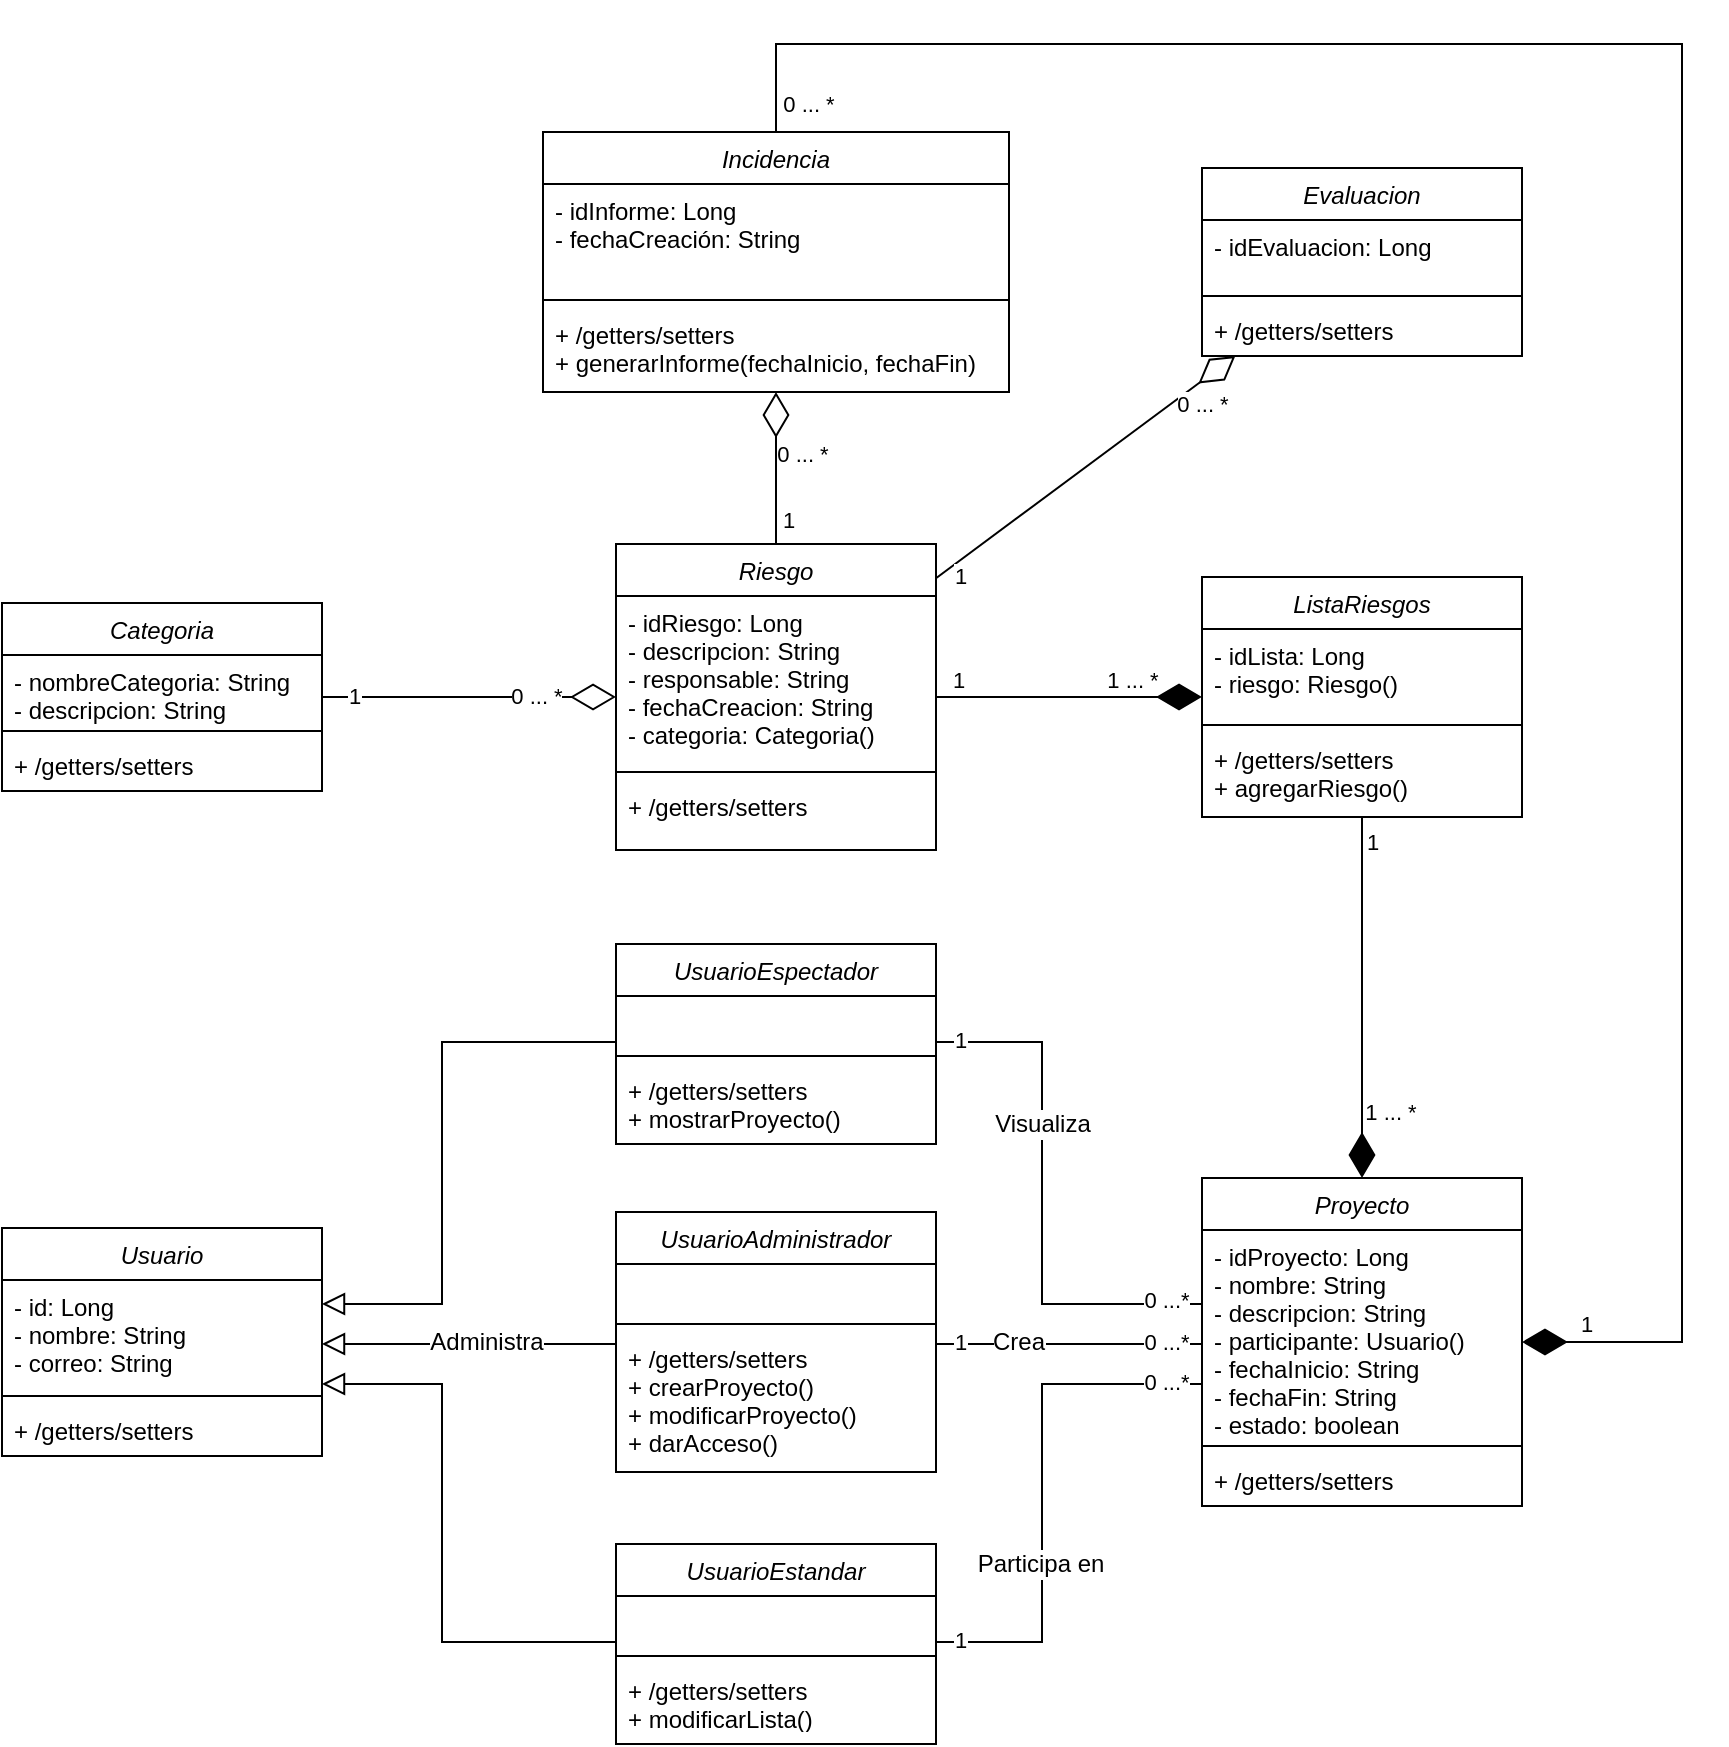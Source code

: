 <mxfile version="24.7.17">
  <diagram id="C5RBs43oDa-KdzZeNtuy" name="Page-1">
    <mxGraphModel dx="1034" dy="461" grid="1" gridSize="10" guides="1" tooltips="1" connect="1" arrows="1" fold="1" page="1" pageScale="1" pageWidth="827" pageHeight="1169" math="0" shadow="0">
      <root>
        <mxCell id="WIyWlLk6GJQsqaUBKTNV-0" />
        <mxCell id="WIyWlLk6GJQsqaUBKTNV-1" parent="WIyWlLk6GJQsqaUBKTNV-0" />
        <mxCell id="AexJaZ2pixQEeQAk4NjD-65" style="edgeStyle=orthogonalEdgeStyle;rounded=0;orthogonalLoop=1;jettySize=auto;html=1;endArrow=diamondThin;endFill=0;endSize=20;" parent="WIyWlLk6GJQsqaUBKTNV-1" source="zkfFHV4jXpPFQw0GAbJ--0" target="AexJaZ2pixQEeQAk4NjD-54" edge="1">
          <mxGeometry relative="1" as="geometry" />
        </mxCell>
        <mxCell id="AexJaZ2pixQEeQAk4NjD-106" value="1" style="edgeLabel;html=1;align=center;verticalAlign=middle;resizable=0;points=[];" parent="AexJaZ2pixQEeQAk4NjD-65" vertex="1" connectable="0">
          <mxGeometry x="-0.649" relative="1" as="geometry">
            <mxPoint x="6" y="1" as="offset" />
          </mxGeometry>
        </mxCell>
        <mxCell id="AexJaZ2pixQEeQAk4NjD-107" value="0 ... *" style="edgeLabel;html=1;align=center;verticalAlign=middle;resizable=0;points=[];" parent="AexJaZ2pixQEeQAk4NjD-65" vertex="1" connectable="0">
          <mxGeometry x="0.199" y="1" relative="1" as="geometry">
            <mxPoint x="14" as="offset" />
          </mxGeometry>
        </mxCell>
        <mxCell id="AexJaZ2pixQEeQAk4NjD-76" style="edgeStyle=orthogonalEdgeStyle;rounded=0;orthogonalLoop=1;jettySize=auto;html=1;endArrow=diamondThin;endFill=1;endSize=20;" parent="WIyWlLk6GJQsqaUBKTNV-1" source="zkfFHV4jXpPFQw0GAbJ--0" target="AexJaZ2pixQEeQAk4NjD-48" edge="1">
          <mxGeometry relative="1" as="geometry" />
        </mxCell>
        <mxCell id="AexJaZ2pixQEeQAk4NjD-110" value="1" style="edgeLabel;html=1;align=center;verticalAlign=middle;resizable=0;points=[];" parent="AexJaZ2pixQEeQAk4NjD-76" vertex="1" connectable="0">
          <mxGeometry x="-0.832" relative="1" as="geometry">
            <mxPoint y="-9" as="offset" />
          </mxGeometry>
        </mxCell>
        <mxCell id="AexJaZ2pixQEeQAk4NjD-111" value="1 ... *" style="edgeLabel;html=1;align=center;verticalAlign=middle;resizable=0;points=[];" parent="AexJaZ2pixQEeQAk4NjD-76" vertex="1" connectable="0">
          <mxGeometry x="0.439" y="1" relative="1" as="geometry">
            <mxPoint x="2" y="-8" as="offset" />
          </mxGeometry>
        </mxCell>
        <mxCell id="AexJaZ2pixQEeQAk4NjD-80" style="rounded=0;orthogonalLoop=1;jettySize=auto;html=1;endArrow=diamondThin;endFill=0;endSize=20;" parent="WIyWlLk6GJQsqaUBKTNV-1" source="zkfFHV4jXpPFQw0GAbJ--0" target="AexJaZ2pixQEeQAk4NjD-0" edge="1">
          <mxGeometry relative="1" as="geometry" />
        </mxCell>
        <mxCell id="AexJaZ2pixQEeQAk4NjD-108" value="1" style="edgeLabel;html=1;align=center;verticalAlign=middle;resizable=0;points=[];" parent="AexJaZ2pixQEeQAk4NjD-80" vertex="1" connectable="0">
          <mxGeometry x="-0.853" y="-1" relative="1" as="geometry">
            <mxPoint y="6" as="offset" />
          </mxGeometry>
        </mxCell>
        <mxCell id="AexJaZ2pixQEeQAk4NjD-109" value="0 ... *" style="edgeLabel;html=1;align=center;verticalAlign=middle;resizable=0;points=[];" parent="AexJaZ2pixQEeQAk4NjD-80" vertex="1" connectable="0">
          <mxGeometry x="0.641" y="-1" relative="1" as="geometry">
            <mxPoint x="9" y="3" as="offset" />
          </mxGeometry>
        </mxCell>
        <mxCell id="zkfFHV4jXpPFQw0GAbJ--0" value="Riesgo" style="swimlane;fontStyle=2;align=center;verticalAlign=top;childLayout=stackLayout;horizontal=1;startSize=26;horizontalStack=0;resizeParent=1;resizeLast=0;collapsible=1;marginBottom=0;rounded=0;shadow=0;strokeWidth=1;" parent="WIyWlLk6GJQsqaUBKTNV-1" vertex="1">
          <mxGeometry x="347" y="470" width="160" height="153" as="geometry">
            <mxRectangle x="230" y="140" width="160" height="26" as="alternateBounds" />
          </mxGeometry>
        </mxCell>
        <mxCell id="zkfFHV4jXpPFQw0GAbJ--1" value="- idRiesgo: Long&#xa;- descripcion: String&#xa;- responsable: String&#xa;- fechaCreacion: String&#xa;- categoria: Categoria()" style="text;align=left;verticalAlign=top;spacingLeft=4;spacingRight=4;overflow=hidden;rotatable=0;points=[[0,0.5],[1,0.5]];portConstraint=eastwest;" parent="zkfFHV4jXpPFQw0GAbJ--0" vertex="1">
          <mxGeometry y="26" width="160" height="84" as="geometry" />
        </mxCell>
        <mxCell id="zkfFHV4jXpPFQw0GAbJ--4" value="" style="line;html=1;strokeWidth=1;align=left;verticalAlign=middle;spacingTop=-1;spacingLeft=3;spacingRight=3;rotatable=0;labelPosition=right;points=[];portConstraint=eastwest;" parent="zkfFHV4jXpPFQw0GAbJ--0" vertex="1">
          <mxGeometry y="110" width="160" height="8" as="geometry" />
        </mxCell>
        <mxCell id="zkfFHV4jXpPFQw0GAbJ--5" value="+ /getters/setters" style="text;align=left;verticalAlign=top;spacingLeft=4;spacingRight=4;overflow=hidden;rotatable=0;points=[[0,0.5],[1,0.5]];portConstraint=eastwest;" parent="zkfFHV4jXpPFQw0GAbJ--0" vertex="1">
          <mxGeometry y="118" width="160" height="26" as="geometry" />
        </mxCell>
        <mxCell id="AexJaZ2pixQEeQAk4NjD-0" value="Evaluacion" style="swimlane;fontStyle=2;align=center;verticalAlign=top;childLayout=stackLayout;horizontal=1;startSize=26;horizontalStack=0;resizeParent=1;resizeLast=0;collapsible=1;marginBottom=0;rounded=0;shadow=0;strokeWidth=1;" parent="WIyWlLk6GJQsqaUBKTNV-1" vertex="1">
          <mxGeometry x="640" y="282" width="160" height="94" as="geometry">
            <mxRectangle x="230" y="140" width="160" height="26" as="alternateBounds" />
          </mxGeometry>
        </mxCell>
        <mxCell id="AexJaZ2pixQEeQAk4NjD-1" value="- idEvaluacion: Long" style="text;align=left;verticalAlign=top;spacingLeft=4;spacingRight=4;overflow=hidden;rotatable=0;points=[[0,0.5],[1,0.5]];portConstraint=eastwest;" parent="AexJaZ2pixQEeQAk4NjD-0" vertex="1">
          <mxGeometry y="26" width="160" height="34" as="geometry" />
        </mxCell>
        <mxCell id="AexJaZ2pixQEeQAk4NjD-4" value="" style="line;html=1;strokeWidth=1;align=left;verticalAlign=middle;spacingTop=-1;spacingLeft=3;spacingRight=3;rotatable=0;labelPosition=right;points=[];portConstraint=eastwest;" parent="AexJaZ2pixQEeQAk4NjD-0" vertex="1">
          <mxGeometry y="60" width="160" height="8" as="geometry" />
        </mxCell>
        <mxCell id="AexJaZ2pixQEeQAk4NjD-5" value="+ /getters/setters" style="text;align=left;verticalAlign=top;spacingLeft=4;spacingRight=4;overflow=hidden;rotatable=0;points=[[0,0.5],[1,0.5]];portConstraint=eastwest;" parent="AexJaZ2pixQEeQAk4NjD-0" vertex="1">
          <mxGeometry y="68" width="160" height="26" as="geometry" />
        </mxCell>
        <mxCell id="AexJaZ2pixQEeQAk4NjD-73" style="edgeStyle=orthogonalEdgeStyle;rounded=0;orthogonalLoop=1;jettySize=auto;html=1;endArrow=diamondThin;endFill=0;endSize=20;" parent="WIyWlLk6GJQsqaUBKTNV-1" source="AexJaZ2pixQEeQAk4NjD-6" target="zkfFHV4jXpPFQw0GAbJ--0" edge="1">
          <mxGeometry relative="1" as="geometry" />
        </mxCell>
        <mxCell id="AexJaZ2pixQEeQAk4NjD-104" value="1" style="edgeLabel;html=1;align=center;verticalAlign=middle;resizable=0;points=[];" parent="AexJaZ2pixQEeQAk4NjD-73" vertex="1" connectable="0">
          <mxGeometry x="-0.784" y="1" relative="1" as="geometry">
            <mxPoint as="offset" />
          </mxGeometry>
        </mxCell>
        <mxCell id="AexJaZ2pixQEeQAk4NjD-105" value="0 ... *" style="edgeLabel;html=1;align=center;verticalAlign=middle;resizable=0;points=[];" parent="AexJaZ2pixQEeQAk4NjD-73" vertex="1" connectable="0">
          <mxGeometry x="0.522" relative="1" as="geometry">
            <mxPoint x="-5" y="-1" as="offset" />
          </mxGeometry>
        </mxCell>
        <mxCell id="AexJaZ2pixQEeQAk4NjD-6" value="Categoria" style="swimlane;fontStyle=2;align=center;verticalAlign=top;childLayout=stackLayout;horizontal=1;startSize=26;horizontalStack=0;resizeParent=1;resizeLast=0;collapsible=1;marginBottom=0;rounded=0;shadow=0;strokeWidth=1;" parent="WIyWlLk6GJQsqaUBKTNV-1" vertex="1">
          <mxGeometry x="40" y="499.5" width="160" height="94" as="geometry">
            <mxRectangle x="230" y="140" width="160" height="26" as="alternateBounds" />
          </mxGeometry>
        </mxCell>
        <mxCell id="AexJaZ2pixQEeQAk4NjD-7" value="- nombreCategoria: String&#xa;- descripcion: String&#xa;" style="text;align=left;verticalAlign=top;spacingLeft=4;spacingRight=4;overflow=hidden;rotatable=0;points=[[0,0.5],[1,0.5]];portConstraint=eastwest;" parent="AexJaZ2pixQEeQAk4NjD-6" vertex="1">
          <mxGeometry y="26" width="160" height="34" as="geometry" />
        </mxCell>
        <mxCell id="AexJaZ2pixQEeQAk4NjD-10" value="" style="line;html=1;strokeWidth=1;align=left;verticalAlign=middle;spacingTop=-1;spacingLeft=3;spacingRight=3;rotatable=0;labelPosition=right;points=[];portConstraint=eastwest;" parent="AexJaZ2pixQEeQAk4NjD-6" vertex="1">
          <mxGeometry y="60" width="160" height="8" as="geometry" />
        </mxCell>
        <mxCell id="AexJaZ2pixQEeQAk4NjD-11" value="+ /getters/setters" style="text;align=left;verticalAlign=top;spacingLeft=4;spacingRight=4;overflow=hidden;rotatable=0;points=[[0,0.5],[1,0.5]];portConstraint=eastwest;" parent="AexJaZ2pixQEeQAk4NjD-6" vertex="1">
          <mxGeometry y="68" width="160" height="26" as="geometry" />
        </mxCell>
        <mxCell id="AexJaZ2pixQEeQAk4NjD-85" style="edgeStyle=orthogonalEdgeStyle;rounded=0;orthogonalLoop=1;jettySize=auto;html=1;endArrow=block;endFill=0;endSize=9;" parent="WIyWlLk6GJQsqaUBKTNV-1" source="AexJaZ2pixQEeQAk4NjD-18" edge="1">
          <mxGeometry relative="1" as="geometry">
            <mxPoint x="200" y="890" as="targetPoint" />
            <Array as="points">
              <mxPoint x="260" y="1019" />
              <mxPoint x="260" y="890" />
            </Array>
          </mxGeometry>
        </mxCell>
        <mxCell id="AexJaZ2pixQEeQAk4NjD-88" style="edgeStyle=orthogonalEdgeStyle;rounded=0;orthogonalLoop=1;jettySize=auto;html=1;endArrow=none;endFill=0;" parent="WIyWlLk6GJQsqaUBKTNV-1" source="AexJaZ2pixQEeQAk4NjD-18" target="AexJaZ2pixQEeQAk4NjD-42" edge="1">
          <mxGeometry relative="1" as="geometry">
            <Array as="points">
              <mxPoint x="560" y="1019" />
              <mxPoint x="560" y="890" />
            </Array>
          </mxGeometry>
        </mxCell>
        <mxCell id="AexJaZ2pixQEeQAk4NjD-90" value="&lt;font style=&quot;font-size: 12px;&quot;&gt;Participa en&lt;/font&gt;" style="edgeLabel;html=1;align=center;verticalAlign=middle;resizable=0;points=[];" parent="AexJaZ2pixQEeQAk4NjD-88" vertex="1" connectable="0">
          <mxGeometry x="-0.35" y="1" relative="1" as="geometry">
            <mxPoint y="-7" as="offset" />
          </mxGeometry>
        </mxCell>
        <mxCell id="AexJaZ2pixQEeQAk4NjD-98" value="1" style="edgeLabel;html=1;align=center;verticalAlign=middle;resizable=0;points=[];" parent="AexJaZ2pixQEeQAk4NjD-88" vertex="1" connectable="0">
          <mxGeometry x="-0.913" y="1" relative="1" as="geometry">
            <mxPoint as="offset" />
          </mxGeometry>
        </mxCell>
        <mxCell id="AexJaZ2pixQEeQAk4NjD-99" value="0 ...*" style="edgeLabel;html=1;align=center;verticalAlign=middle;resizable=0;points=[];" parent="AexJaZ2pixQEeQAk4NjD-88" vertex="1" connectable="0">
          <mxGeometry x="0.898" y="-1" relative="1" as="geometry">
            <mxPoint x="-5" y="-2" as="offset" />
          </mxGeometry>
        </mxCell>
        <mxCell id="AexJaZ2pixQEeQAk4NjD-18" value="UsuarioEstandar" style="swimlane;fontStyle=2;align=center;verticalAlign=top;childLayout=stackLayout;horizontal=1;startSize=26;horizontalStack=0;resizeParent=1;resizeLast=0;collapsible=1;marginBottom=0;rounded=0;shadow=0;strokeWidth=1;" parent="WIyWlLk6GJQsqaUBKTNV-1" vertex="1">
          <mxGeometry x="347" y="970" width="160" height="100" as="geometry">
            <mxRectangle x="230" y="140" width="160" height="26" as="alternateBounds" />
          </mxGeometry>
        </mxCell>
        <mxCell id="AexJaZ2pixQEeQAk4NjD-19" value=" " style="text;align=left;verticalAlign=top;spacingLeft=4;spacingRight=4;overflow=hidden;rotatable=0;points=[[0,0.5],[1,0.5]];portConstraint=eastwest;" parent="AexJaZ2pixQEeQAk4NjD-18" vertex="1">
          <mxGeometry y="26" width="160" height="26" as="geometry" />
        </mxCell>
        <mxCell id="AexJaZ2pixQEeQAk4NjD-22" value="" style="line;html=1;strokeWidth=1;align=left;verticalAlign=middle;spacingTop=-1;spacingLeft=3;spacingRight=3;rotatable=0;labelPosition=right;points=[];portConstraint=eastwest;" parent="AexJaZ2pixQEeQAk4NjD-18" vertex="1">
          <mxGeometry y="52" width="160" height="8" as="geometry" />
        </mxCell>
        <mxCell id="AexJaZ2pixQEeQAk4NjD-23" value="+ /getters/setters&#xa;+ modificarLista()&#xa;" style="text;align=left;verticalAlign=top;spacingLeft=4;spacingRight=4;overflow=hidden;rotatable=0;points=[[0,0.5],[1,0.5]];portConstraint=eastwest;" parent="AexJaZ2pixQEeQAk4NjD-18" vertex="1">
          <mxGeometry y="60" width="160" height="30" as="geometry" />
        </mxCell>
        <mxCell id="AexJaZ2pixQEeQAk4NjD-84" style="edgeStyle=orthogonalEdgeStyle;rounded=0;orthogonalLoop=1;jettySize=auto;html=1;endArrow=block;endFill=0;endSize=9;" parent="WIyWlLk6GJQsqaUBKTNV-1" source="AexJaZ2pixQEeQAk4NjD-24" edge="1">
          <mxGeometry relative="1" as="geometry">
            <mxPoint x="200" y="870" as="targetPoint" />
            <Array as="points">
              <mxPoint x="300" y="870" />
              <mxPoint x="300" y="870" />
            </Array>
          </mxGeometry>
        </mxCell>
        <mxCell id="AexJaZ2pixQEeQAk4NjD-93" value="&lt;font style=&quot;font-size: 12px;&quot;&gt;Administra&lt;/font&gt;" style="edgeLabel;html=1;align=center;verticalAlign=middle;resizable=0;points=[];" parent="AexJaZ2pixQEeQAk4NjD-84" vertex="1" connectable="0">
          <mxGeometry x="-0.118" y="3" relative="1" as="geometry">
            <mxPoint y="-4" as="offset" />
          </mxGeometry>
        </mxCell>
        <mxCell id="AexJaZ2pixQEeQAk4NjD-24" value="UsuarioAdministrador" style="swimlane;fontStyle=2;align=center;verticalAlign=top;childLayout=stackLayout;horizontal=1;startSize=26;horizontalStack=0;resizeParent=1;resizeLast=0;collapsible=1;marginBottom=0;rounded=0;shadow=0;strokeWidth=1;" parent="WIyWlLk6GJQsqaUBKTNV-1" vertex="1">
          <mxGeometry x="347" y="804" width="160" height="130" as="geometry">
            <mxRectangle x="230" y="140" width="160" height="26" as="alternateBounds" />
          </mxGeometry>
        </mxCell>
        <mxCell id="AexJaZ2pixQEeQAk4NjD-25" value=" " style="text;align=left;verticalAlign=top;spacingLeft=4;spacingRight=4;overflow=hidden;rotatable=0;points=[[0,0.5],[1,0.5]];portConstraint=eastwest;" parent="AexJaZ2pixQEeQAk4NjD-24" vertex="1">
          <mxGeometry y="26" width="160" height="26" as="geometry" />
        </mxCell>
        <mxCell id="AexJaZ2pixQEeQAk4NjD-28" value="" style="line;html=1;strokeWidth=1;align=left;verticalAlign=middle;spacingTop=-1;spacingLeft=3;spacingRight=3;rotatable=0;labelPosition=right;points=[];portConstraint=eastwest;" parent="AexJaZ2pixQEeQAk4NjD-24" vertex="1">
          <mxGeometry y="52" width="160" height="8" as="geometry" />
        </mxCell>
        <mxCell id="AexJaZ2pixQEeQAk4NjD-29" value="+ /getters/setters&#xa;+ crearProyecto()&#xa;+ modificarProyecto()&#xa;+ darAcceso()" style="text;align=left;verticalAlign=top;spacingLeft=4;spacingRight=4;overflow=hidden;rotatable=0;points=[[0,0.5],[1,0.5]];portConstraint=eastwest;" parent="AexJaZ2pixQEeQAk4NjD-24" vertex="1">
          <mxGeometry y="60" width="160" height="60" as="geometry" />
        </mxCell>
        <mxCell id="AexJaZ2pixQEeQAk4NjD-83" style="edgeStyle=orthogonalEdgeStyle;rounded=0;orthogonalLoop=1;jettySize=auto;html=1;endArrow=block;endFill=0;endSize=9;" parent="WIyWlLk6GJQsqaUBKTNV-1" source="AexJaZ2pixQEeQAk4NjD-30" edge="1">
          <mxGeometry relative="1" as="geometry">
            <mxPoint x="200" y="850" as="targetPoint" />
            <Array as="points">
              <mxPoint x="260" y="719" />
              <mxPoint x="260" y="850" />
            </Array>
          </mxGeometry>
        </mxCell>
        <mxCell id="AexJaZ2pixQEeQAk4NjD-86" style="edgeStyle=orthogonalEdgeStyle;rounded=0;orthogonalLoop=1;jettySize=auto;html=1;endArrow=none;endFill=0;" parent="WIyWlLk6GJQsqaUBKTNV-1" source="AexJaZ2pixQEeQAk4NjD-30" target="AexJaZ2pixQEeQAk4NjD-42" edge="1">
          <mxGeometry relative="1" as="geometry">
            <Array as="points">
              <mxPoint x="560" y="719" />
              <mxPoint x="560" y="850" />
            </Array>
          </mxGeometry>
        </mxCell>
        <mxCell id="AexJaZ2pixQEeQAk4NjD-91" value="&lt;font style=&quot;font-size: 12px;&quot;&gt;Visualiza&lt;/font&gt;" style="edgeLabel;html=1;align=center;verticalAlign=middle;resizable=0;points=[];" parent="AexJaZ2pixQEeQAk4NjD-86" vertex="1" connectable="0">
          <mxGeometry x="-0.251" y="3" relative="1" as="geometry">
            <mxPoint x="-3" y="-5" as="offset" />
          </mxGeometry>
        </mxCell>
        <mxCell id="AexJaZ2pixQEeQAk4NjD-30" value="UsuarioEspectador" style="swimlane;fontStyle=2;align=center;verticalAlign=top;childLayout=stackLayout;horizontal=1;startSize=26;horizontalStack=0;resizeParent=1;resizeLast=0;collapsible=1;marginBottom=0;rounded=0;shadow=0;strokeWidth=1;" parent="WIyWlLk6GJQsqaUBKTNV-1" vertex="1">
          <mxGeometry x="347" y="670" width="160" height="100" as="geometry">
            <mxRectangle x="230" y="140" width="160" height="26" as="alternateBounds" />
          </mxGeometry>
        </mxCell>
        <mxCell id="AexJaZ2pixQEeQAk4NjD-31" value=" " style="text;align=left;verticalAlign=top;spacingLeft=4;spacingRight=4;overflow=hidden;rotatable=0;points=[[0,0.5],[1,0.5]];portConstraint=eastwest;" parent="AexJaZ2pixQEeQAk4NjD-30" vertex="1">
          <mxGeometry y="26" width="160" height="26" as="geometry" />
        </mxCell>
        <mxCell id="AexJaZ2pixQEeQAk4NjD-34" value="" style="line;html=1;strokeWidth=1;align=left;verticalAlign=middle;spacingTop=-1;spacingLeft=3;spacingRight=3;rotatable=0;labelPosition=right;points=[];portConstraint=eastwest;" parent="AexJaZ2pixQEeQAk4NjD-30" vertex="1">
          <mxGeometry y="52" width="160" height="8" as="geometry" />
        </mxCell>
        <mxCell id="AexJaZ2pixQEeQAk4NjD-35" value="+ /getters/setters&#xa;+ mostrarProyecto()&#xa;" style="text;align=left;verticalAlign=top;spacingLeft=4;spacingRight=4;overflow=hidden;rotatable=0;points=[[0,0.5],[1,0.5]];portConstraint=eastwest;" parent="AexJaZ2pixQEeQAk4NjD-30" vertex="1">
          <mxGeometry y="60" width="160" height="40" as="geometry" />
        </mxCell>
        <mxCell id="AexJaZ2pixQEeQAk4NjD-42" value="Proyecto" style="swimlane;fontStyle=2;align=center;verticalAlign=top;childLayout=stackLayout;horizontal=1;startSize=26;horizontalStack=0;resizeParent=1;resizeLast=0;collapsible=1;marginBottom=0;rounded=0;shadow=0;strokeWidth=1;" parent="WIyWlLk6GJQsqaUBKTNV-1" vertex="1">
          <mxGeometry x="640" y="787" width="160" height="164" as="geometry">
            <mxRectangle x="230" y="140" width="160" height="26" as="alternateBounds" />
          </mxGeometry>
        </mxCell>
        <mxCell id="AexJaZ2pixQEeQAk4NjD-43" value="- idProyecto: Long&#xa;- nombre: String&#xa;- descripcion: String&#xa;- participante: Usuario()&#xa;- fechaInicio: String&#xa;- fechaFin: String&#xa;- estado: boolean&#xa;" style="text;align=left;verticalAlign=top;spacingLeft=4;spacingRight=4;overflow=hidden;rotatable=0;points=[[0,0.5],[1,0.5]];portConstraint=eastwest;" parent="AexJaZ2pixQEeQAk4NjD-42" vertex="1">
          <mxGeometry y="26" width="160" height="104" as="geometry" />
        </mxCell>
        <mxCell id="AexJaZ2pixQEeQAk4NjD-46" value="" style="line;html=1;strokeWidth=1;align=left;verticalAlign=middle;spacingTop=-1;spacingLeft=3;spacingRight=3;rotatable=0;labelPosition=right;points=[];portConstraint=eastwest;" parent="AexJaZ2pixQEeQAk4NjD-42" vertex="1">
          <mxGeometry y="130" width="160" height="8" as="geometry" />
        </mxCell>
        <mxCell id="AexJaZ2pixQEeQAk4NjD-47" value="+ /getters/setters" style="text;align=left;verticalAlign=top;spacingLeft=4;spacingRight=4;overflow=hidden;rotatable=0;points=[[0,0.5],[1,0.5]];portConstraint=eastwest;" parent="AexJaZ2pixQEeQAk4NjD-42" vertex="1">
          <mxGeometry y="138" width="160" height="26" as="geometry" />
        </mxCell>
        <mxCell id="AexJaZ2pixQEeQAk4NjD-77" style="edgeStyle=orthogonalEdgeStyle;rounded=0;orthogonalLoop=1;jettySize=auto;html=1;endArrow=diamondThin;endFill=1;endSize=20;" parent="WIyWlLk6GJQsqaUBKTNV-1" source="AexJaZ2pixQEeQAk4NjD-48" target="AexJaZ2pixQEeQAk4NjD-42" edge="1">
          <mxGeometry relative="1" as="geometry" />
        </mxCell>
        <mxCell id="AexJaZ2pixQEeQAk4NjD-112" value="1" style="edgeLabel;html=1;align=center;verticalAlign=middle;resizable=0;points=[];" parent="AexJaZ2pixQEeQAk4NjD-77" vertex="1" connectable="0">
          <mxGeometry x="-0.925" y="1" relative="1" as="geometry">
            <mxPoint x="4" y="5" as="offset" />
          </mxGeometry>
        </mxCell>
        <mxCell id="AexJaZ2pixQEeQAk4NjD-113" value="1 ... *" style="edgeLabel;html=1;align=center;verticalAlign=middle;resizable=0;points=[];" parent="AexJaZ2pixQEeQAk4NjD-77" vertex="1" connectable="0">
          <mxGeometry x="0.629" y="-1" relative="1" as="geometry">
            <mxPoint x="15" as="offset" />
          </mxGeometry>
        </mxCell>
        <mxCell id="AexJaZ2pixQEeQAk4NjD-48" value="ListaRiesgos" style="swimlane;fontStyle=2;align=center;verticalAlign=top;childLayout=stackLayout;horizontal=1;startSize=26;horizontalStack=0;resizeParent=1;resizeLast=0;collapsible=1;marginBottom=0;rounded=0;shadow=0;strokeWidth=1;" parent="WIyWlLk6GJQsqaUBKTNV-1" vertex="1">
          <mxGeometry x="640" y="486.5" width="160" height="120" as="geometry">
            <mxRectangle x="230" y="140" width="160" height="26" as="alternateBounds" />
          </mxGeometry>
        </mxCell>
        <mxCell id="AexJaZ2pixQEeQAk4NjD-49" value="- idLista: Long&#xa;- riesgo: Riesgo()&#xa;" style="text;align=left;verticalAlign=top;spacingLeft=4;spacingRight=4;overflow=hidden;rotatable=0;points=[[0,0.5],[1,0.5]];portConstraint=eastwest;" parent="AexJaZ2pixQEeQAk4NjD-48" vertex="1">
          <mxGeometry y="26" width="160" height="44" as="geometry" />
        </mxCell>
        <mxCell id="AexJaZ2pixQEeQAk4NjD-52" value="" style="line;html=1;strokeWidth=1;align=left;verticalAlign=middle;spacingTop=-1;spacingLeft=3;spacingRight=3;rotatable=0;labelPosition=right;points=[];portConstraint=eastwest;" parent="AexJaZ2pixQEeQAk4NjD-48" vertex="1">
          <mxGeometry y="70" width="160" height="8" as="geometry" />
        </mxCell>
        <mxCell id="AexJaZ2pixQEeQAk4NjD-53" value="+ /getters/setters&#xa;+ agregarRiesgo()&#xa;" style="text;align=left;verticalAlign=top;spacingLeft=4;spacingRight=4;overflow=hidden;rotatable=0;points=[[0,0.5],[1,0.5]];portConstraint=eastwest;" parent="AexJaZ2pixQEeQAk4NjD-48" vertex="1">
          <mxGeometry y="78" width="160" height="42" as="geometry" />
        </mxCell>
        <mxCell id="AexJaZ2pixQEeQAk4NjD-79" style="edgeStyle=orthogonalEdgeStyle;rounded=0;orthogonalLoop=1;jettySize=auto;html=1;endArrow=diamondThin;endFill=1;endSize=20;" parent="WIyWlLk6GJQsqaUBKTNV-1" source="AexJaZ2pixQEeQAk4NjD-54" target="AexJaZ2pixQEeQAk4NjD-42" edge="1">
          <mxGeometry relative="1" as="geometry">
            <Array as="points">
              <mxPoint x="427" y="220" />
              <mxPoint x="880" y="220" />
              <mxPoint x="880" y="869" />
            </Array>
          </mxGeometry>
        </mxCell>
        <mxCell id="AexJaZ2pixQEeQAk4NjD-116" value="1" style="edgeLabel;html=1;align=center;verticalAlign=middle;resizable=0;points=[];" parent="AexJaZ2pixQEeQAk4NjD-79" vertex="1" connectable="0">
          <mxGeometry x="0.948" relative="1" as="geometry">
            <mxPoint y="-9" as="offset" />
          </mxGeometry>
        </mxCell>
        <mxCell id="AexJaZ2pixQEeQAk4NjD-117" value="0 ... *" style="edgeLabel;html=1;align=center;verticalAlign=middle;resizable=0;points=[];" parent="AexJaZ2pixQEeQAk4NjD-79" vertex="1" connectable="0">
          <mxGeometry x="-0.976" relative="1" as="geometry">
            <mxPoint x="16" as="offset" />
          </mxGeometry>
        </mxCell>
        <mxCell id="AexJaZ2pixQEeQAk4NjD-54" value="Incidencia&#xa;" style="swimlane;fontStyle=2;align=center;verticalAlign=top;childLayout=stackLayout;horizontal=1;startSize=26;horizontalStack=0;resizeParent=1;resizeLast=0;collapsible=1;marginBottom=0;rounded=0;shadow=0;strokeWidth=1;" parent="WIyWlLk6GJQsqaUBKTNV-1" vertex="1">
          <mxGeometry x="310.5" y="264" width="233" height="130" as="geometry">
            <mxRectangle x="230" y="140" width="160" height="26" as="alternateBounds" />
          </mxGeometry>
        </mxCell>
        <mxCell id="AexJaZ2pixQEeQAk4NjD-55" value="- idInforme: Long&#xa;- fechaCreación: String" style="text;align=left;verticalAlign=top;spacingLeft=4;spacingRight=4;overflow=hidden;rotatable=0;points=[[0,0.5],[1,0.5]];portConstraint=eastwest;" parent="AexJaZ2pixQEeQAk4NjD-54" vertex="1">
          <mxGeometry y="26" width="233" height="54" as="geometry" />
        </mxCell>
        <mxCell id="AexJaZ2pixQEeQAk4NjD-58" value="" style="line;html=1;strokeWidth=1;align=left;verticalAlign=middle;spacingTop=-1;spacingLeft=3;spacingRight=3;rotatable=0;labelPosition=right;points=[];portConstraint=eastwest;" parent="AexJaZ2pixQEeQAk4NjD-54" vertex="1">
          <mxGeometry y="80" width="233" height="8" as="geometry" />
        </mxCell>
        <mxCell id="AexJaZ2pixQEeQAk4NjD-59" value="+ /getters/setters&#xa;+ generarInforme(fechaInicio, fechaFin)&#xa;" style="text;align=left;verticalAlign=top;spacingLeft=4;spacingRight=4;overflow=hidden;rotatable=0;points=[[0,0.5],[1,0.5]];portConstraint=eastwest;" parent="AexJaZ2pixQEeQAk4NjD-54" vertex="1">
          <mxGeometry y="88" width="233" height="42" as="geometry" />
        </mxCell>
        <mxCell id="AexJaZ2pixQEeQAk4NjD-87" style="edgeStyle=orthogonalEdgeStyle;rounded=0;orthogonalLoop=1;jettySize=auto;html=1;endArrow=none;endFill=0;" parent="WIyWlLk6GJQsqaUBKTNV-1" source="AexJaZ2pixQEeQAk4NjD-24" target="AexJaZ2pixQEeQAk4NjD-42" edge="1">
          <mxGeometry relative="1" as="geometry">
            <Array as="points">
              <mxPoint x="540" y="870" />
              <mxPoint x="540" y="870" />
            </Array>
          </mxGeometry>
        </mxCell>
        <mxCell id="AexJaZ2pixQEeQAk4NjD-92" value="&lt;font style=&quot;font-size: 12px;&quot;&gt;Crea&lt;/font&gt;" style="edgeLabel;html=1;align=center;verticalAlign=middle;resizable=0;points=[];" parent="AexJaZ2pixQEeQAk4NjD-87" vertex="1" connectable="0">
          <mxGeometry x="-0.384" relative="1" as="geometry">
            <mxPoint y="-1" as="offset" />
          </mxGeometry>
        </mxCell>
        <mxCell id="AexJaZ2pixQEeQAk4NjD-94" value="Usuario" style="swimlane;fontStyle=2;align=center;verticalAlign=top;childLayout=stackLayout;horizontal=1;startSize=26;horizontalStack=0;resizeParent=1;resizeLast=0;collapsible=1;marginBottom=0;rounded=0;shadow=0;strokeWidth=1;" parent="WIyWlLk6GJQsqaUBKTNV-1" vertex="1">
          <mxGeometry x="40" y="812" width="160" height="114" as="geometry">
            <mxRectangle x="230" y="140" width="160" height="26" as="alternateBounds" />
          </mxGeometry>
        </mxCell>
        <mxCell id="AexJaZ2pixQEeQAk4NjD-95" value="- id: Long&#xa;- nombre: String&#xa;- correo: String" style="text;align=left;verticalAlign=top;spacingLeft=4;spacingRight=4;overflow=hidden;rotatable=0;points=[[0,0.5],[1,0.5]];portConstraint=eastwest;" parent="AexJaZ2pixQEeQAk4NjD-94" vertex="1">
          <mxGeometry y="26" width="160" height="54" as="geometry" />
        </mxCell>
        <mxCell id="AexJaZ2pixQEeQAk4NjD-96" value="" style="line;html=1;strokeWidth=1;align=left;verticalAlign=middle;spacingTop=-1;spacingLeft=3;spacingRight=3;rotatable=0;labelPosition=right;points=[];portConstraint=eastwest;" parent="AexJaZ2pixQEeQAk4NjD-94" vertex="1">
          <mxGeometry y="80" width="160" height="8" as="geometry" />
        </mxCell>
        <mxCell id="AexJaZ2pixQEeQAk4NjD-97" value="+ /getters/setters" style="text;align=left;verticalAlign=top;spacingLeft=4;spacingRight=4;overflow=hidden;rotatable=0;points=[[0,0.5],[1,0.5]];portConstraint=eastwest;" parent="AexJaZ2pixQEeQAk4NjD-94" vertex="1">
          <mxGeometry y="88" width="160" height="26" as="geometry" />
        </mxCell>
        <mxCell id="AexJaZ2pixQEeQAk4NjD-100" value="1" style="edgeLabel;html=1;align=center;verticalAlign=middle;resizable=0;points=[];" parent="WIyWlLk6GJQsqaUBKTNV-1" vertex="1" connectable="0">
          <mxGeometry x="528.724" y="1043.004" as="geometry">
            <mxPoint x="-10" y="-174" as="offset" />
          </mxGeometry>
        </mxCell>
        <mxCell id="AexJaZ2pixQEeQAk4NjD-101" value="0 ...*" style="edgeLabel;html=1;align=center;verticalAlign=middle;resizable=0;points=[];" parent="WIyWlLk6GJQsqaUBKTNV-1" vertex="1" connectable="0">
          <mxGeometry x="629.931" y="913" as="geometry">
            <mxPoint x="-8" y="-44" as="offset" />
          </mxGeometry>
        </mxCell>
        <mxCell id="AexJaZ2pixQEeQAk4NjD-102" value="0 ...*" style="edgeLabel;html=1;align=center;verticalAlign=middle;resizable=0;points=[];" parent="WIyWlLk6GJQsqaUBKTNV-1" vertex="1" connectable="0">
          <mxGeometry x="621.931" y="848" as="geometry" />
        </mxCell>
        <mxCell id="AexJaZ2pixQEeQAk4NjD-103" value="1" style="edgeLabel;html=1;align=center;verticalAlign=middle;resizable=0;points=[];" parent="WIyWlLk6GJQsqaUBKTNV-1" vertex="1" connectable="0">
          <mxGeometry x="528.724" y="892.004" as="geometry">
            <mxPoint x="-10" y="-174" as="offset" />
          </mxGeometry>
        </mxCell>
      </root>
    </mxGraphModel>
  </diagram>
</mxfile>
